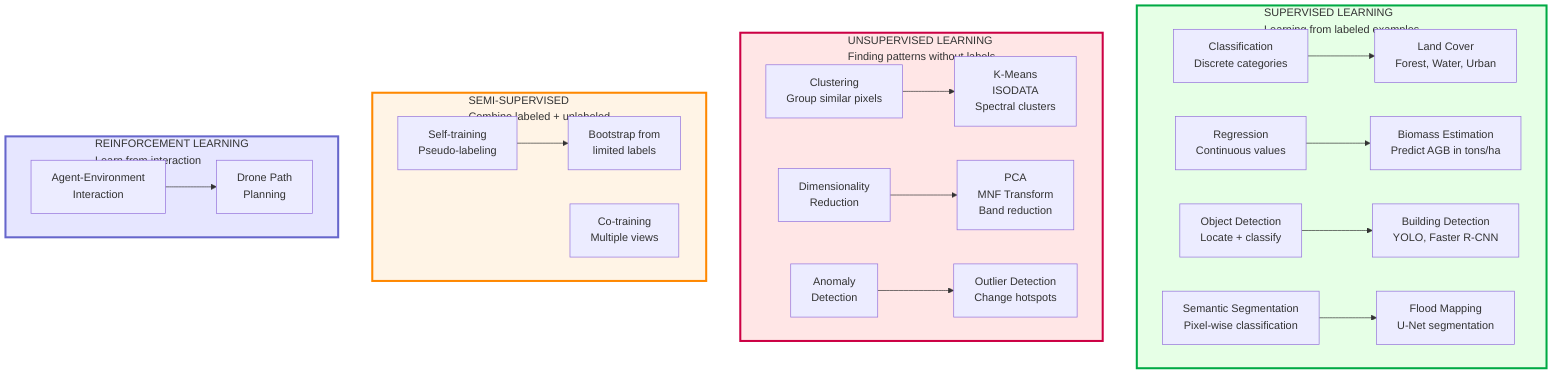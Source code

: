 graph TB
    subgraph Supervised["SUPERVISED LEARNING<br/>Learning from labeled examples"]
        S1[Classification<br/>Discrete categories]
        S2[Regression<br/>Continuous values]
        S3[Object Detection<br/>Locate + classify]
        S4[Semantic Segmentation<br/>Pixel-wise classification]

        S1 --> S1A[Land Cover<br/>Forest, Water, Urban]
        S2 --> S2A[Biomass Estimation<br/>Predict AGB in tons/ha]
        S3 --> S3A[Building Detection<br/>YOLO, Faster R-CNN]
        S4 --> S4A[Flood Mapping<br/>U-Net segmentation]
    end

    subgraph Unsupervised["UNSUPERVISED LEARNING<br/>Finding patterns without labels"]
        U1[Clustering<br/>Group similar pixels]
        U2[Dimensionality<br/>Reduction]
        U3[Anomaly<br/>Detection]

        U1 --> U1A[K-Means<br/>ISODATA<br/>Spectral clusters]
        U2 --> U2A[PCA<br/>MNF Transform<br/>Band reduction]
        U3 --> U3A[Outlier Detection<br/>Change hotspots]
    end

    subgraph SemiSupervised["SEMI-SUPERVISED<br/>Combine labeled + unlabeled"]
        SS1[Self-training<br/>Pseudo-labeling]
        SS2[Co-training<br/>Multiple views]
        SS1 --> SS1A[Bootstrap from<br/>limited labels]
    end

    subgraph Reinforcement["REINFORCEMENT LEARNING<br/>Learn from interaction"]
        R1[Agent-Environment<br/>Interaction]
        R1 --> R1A[Drone Path<br/>Planning]
    end

    style Supervised fill:#e6ffe6,stroke:#00aa44,stroke-width:3px
    style Unsupervised fill:#ffe6e6,stroke:#cc0044,stroke-width:3px
    style SemiSupervised fill:#fff4e6,stroke:#ff8800,stroke-width:3px
    style Reinforcement fill:#e6e6ff,stroke:#6666cc,stroke-width:3px